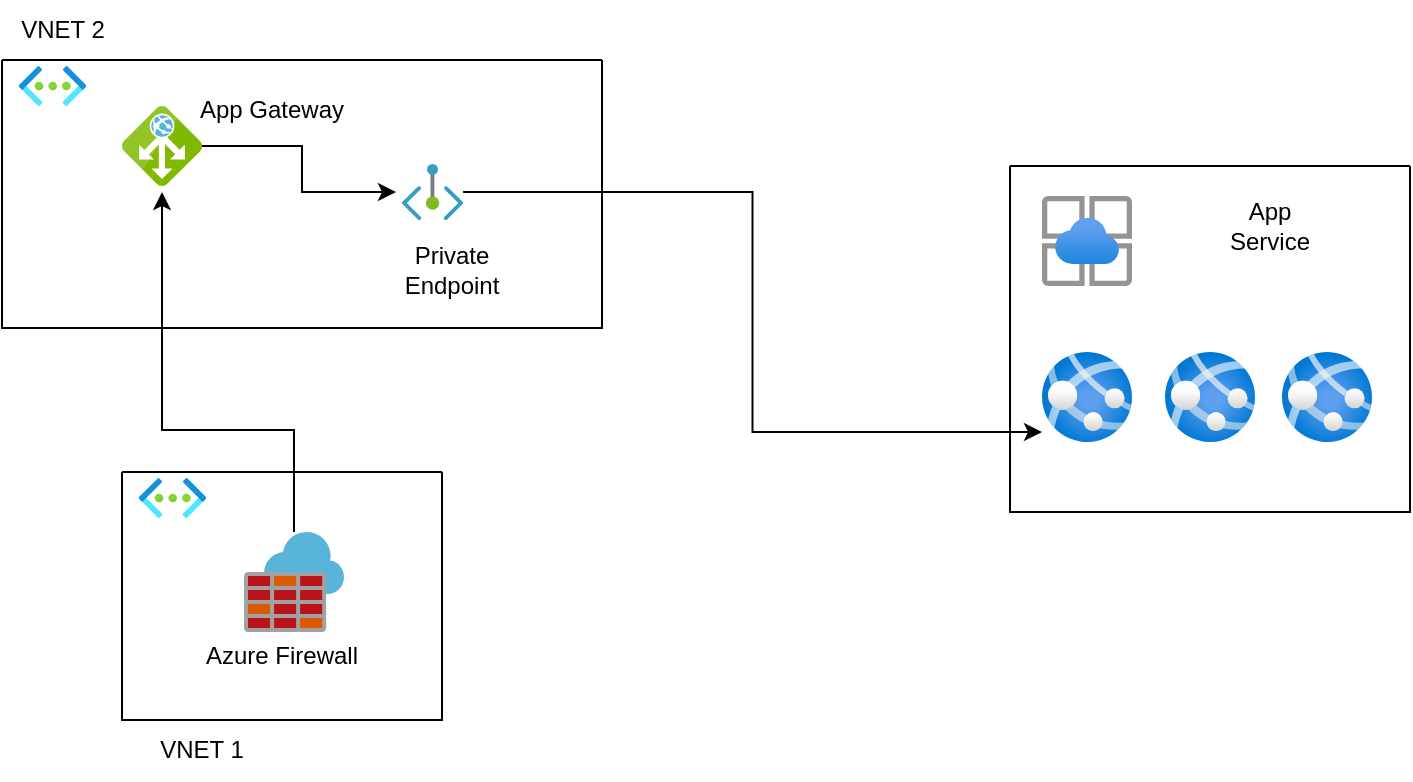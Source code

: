 <mxfile version="24.4.13" type="github">
  <diagram name="Page-1" id="vxd-_dVSEoaol9O9_Bbx">
    <mxGraphModel dx="1434" dy="759" grid="1" gridSize="10" guides="1" tooltips="1" connect="1" arrows="1" fold="1" page="1" pageScale="1" pageWidth="850" pageHeight="1100" math="0" shadow="0">
      <root>
        <mxCell id="0" />
        <mxCell id="1" parent="0" />
        <mxCell id="Pq4CZ3vSwKTIHolnJaVL-7" value="" style="swimlane;startSize=0;" vertex="1" parent="1">
          <mxGeometry x="90" y="396" width="160" height="124" as="geometry" />
        </mxCell>
        <mxCell id="Pq4CZ3vSwKTIHolnJaVL-1" value="" style="image;sketch=0;aspect=fixed;html=1;points=[];align=center;fontSize=12;image=img/lib/mscae/Azure_Firewall.svg;" vertex="1" parent="Pq4CZ3vSwKTIHolnJaVL-7">
          <mxGeometry x="61" y="30" width="50" height="50" as="geometry" />
        </mxCell>
        <mxCell id="Pq4CZ3vSwKTIHolnJaVL-5" value="" style="image;aspect=fixed;html=1;points=[];align=center;fontSize=12;image=img/lib/azure2/networking/Virtual_Networks.svg;" vertex="1" parent="Pq4CZ3vSwKTIHolnJaVL-7">
          <mxGeometry x="8.5" y="3" width="33.5" height="20" as="geometry" />
        </mxCell>
        <mxCell id="Pq4CZ3vSwKTIHolnJaVL-27" value="Azure Firewall" style="text;html=1;align=center;verticalAlign=middle;whiteSpace=wrap;rounded=0;" vertex="1" parent="Pq4CZ3vSwKTIHolnJaVL-7">
          <mxGeometry x="25" y="74" width="110" height="36" as="geometry" />
        </mxCell>
        <mxCell id="Pq4CZ3vSwKTIHolnJaVL-9" value="" style="swimlane;startSize=0;" vertex="1" parent="1">
          <mxGeometry x="30" y="190" width="300" height="134" as="geometry" />
        </mxCell>
        <mxCell id="Pq4CZ3vSwKTIHolnJaVL-11" value="" style="image;aspect=fixed;html=1;points=[];align=center;fontSize=12;image=img/lib/azure2/networking/Virtual_Networks.svg;" vertex="1" parent="Pq4CZ3vSwKTIHolnJaVL-9">
          <mxGeometry x="8.5" y="3" width="33.5" height="20" as="geometry" />
        </mxCell>
        <mxCell id="Pq4CZ3vSwKTIHolnJaVL-2" value="" style="image;sketch=0;aspect=fixed;html=1;points=[];align=center;fontSize=12;image=img/lib/mscae/Application_Gateway.svg;" vertex="1" parent="Pq4CZ3vSwKTIHolnJaVL-9">
          <mxGeometry x="60" y="23" width="40" height="40" as="geometry" />
        </mxCell>
        <mxCell id="Pq4CZ3vSwKTIHolnJaVL-3" value="" style="image;aspect=fixed;html=1;points=[];align=center;fontSize=12;image=img/lib/azure2/networking/Private_Endpoint.svg;" vertex="1" parent="Pq4CZ3vSwKTIHolnJaVL-9">
          <mxGeometry x="200" y="52" width="30.54" height="28" as="geometry" />
        </mxCell>
        <mxCell id="Pq4CZ3vSwKTIHolnJaVL-16" style="edgeStyle=orthogonalEdgeStyle;rounded=0;orthogonalLoop=1;jettySize=auto;html=1;entryX=-0.098;entryY=0.5;entryDx=0;entryDy=0;entryPerimeter=0;" edge="1" parent="Pq4CZ3vSwKTIHolnJaVL-9" source="Pq4CZ3vSwKTIHolnJaVL-2" target="Pq4CZ3vSwKTIHolnJaVL-3">
          <mxGeometry relative="1" as="geometry" />
        </mxCell>
        <mxCell id="Pq4CZ3vSwKTIHolnJaVL-25" value="Private Endpoint" style="text;html=1;align=center;verticalAlign=middle;whiteSpace=wrap;rounded=0;" vertex="1" parent="Pq4CZ3vSwKTIHolnJaVL-9">
          <mxGeometry x="210.27" y="90" width="29.73" height="30" as="geometry" />
        </mxCell>
        <mxCell id="Pq4CZ3vSwKTIHolnJaVL-26" value="App Gateway" style="text;html=1;align=center;verticalAlign=middle;whiteSpace=wrap;rounded=0;" vertex="1" parent="Pq4CZ3vSwKTIHolnJaVL-9">
          <mxGeometry x="90" y="10" width="90" height="30" as="geometry" />
        </mxCell>
        <mxCell id="Pq4CZ3vSwKTIHolnJaVL-15" value="" style="swimlane;startSize=0;" vertex="1" parent="1">
          <mxGeometry x="534" y="243" width="200" height="173" as="geometry" />
        </mxCell>
        <mxCell id="Pq4CZ3vSwKTIHolnJaVL-18" value="" style="image;aspect=fixed;html=1;points=[];align=center;fontSize=12;image=img/lib/azure2/app_services/App_Service_Environments.svg;" vertex="1" parent="Pq4CZ3vSwKTIHolnJaVL-15">
          <mxGeometry x="16" y="15" width="45" height="45" as="geometry" />
        </mxCell>
        <mxCell id="Pq4CZ3vSwKTIHolnJaVL-19" value="" style="image;aspect=fixed;html=1;points=[];align=center;fontSize=12;image=img/lib/azure2/app_services/App_Services.svg;" vertex="1" parent="Pq4CZ3vSwKTIHolnJaVL-15">
          <mxGeometry x="16" y="93" width="45" height="45" as="geometry" />
        </mxCell>
        <mxCell id="Pq4CZ3vSwKTIHolnJaVL-21" value="" style="image;aspect=fixed;html=1;points=[];align=center;fontSize=12;image=img/lib/azure2/app_services/App_Services.svg;" vertex="1" parent="Pq4CZ3vSwKTIHolnJaVL-15">
          <mxGeometry x="136" y="93" width="45" height="45" as="geometry" />
        </mxCell>
        <mxCell id="Pq4CZ3vSwKTIHolnJaVL-20" value="" style="image;aspect=fixed;html=1;points=[];align=center;fontSize=12;image=img/lib/azure2/app_services/App_Services.svg;" vertex="1" parent="Pq4CZ3vSwKTIHolnJaVL-15">
          <mxGeometry x="77.5" y="93" width="45" height="45" as="geometry" />
        </mxCell>
        <mxCell id="Pq4CZ3vSwKTIHolnJaVL-24" value="App Service" style="text;strokeColor=none;align=center;fillColor=none;html=1;verticalAlign=middle;whiteSpace=wrap;rounded=0;" vertex="1" parent="Pq4CZ3vSwKTIHolnJaVL-15">
          <mxGeometry x="100" y="15" width="60" height="30" as="geometry" />
        </mxCell>
        <mxCell id="Pq4CZ3vSwKTIHolnJaVL-17" style="edgeStyle=orthogonalEdgeStyle;rounded=0;orthogonalLoop=1;jettySize=auto;html=1;entryX=0.5;entryY=1.075;entryDx=0;entryDy=0;entryPerimeter=0;" edge="1" parent="1" source="Pq4CZ3vSwKTIHolnJaVL-1" target="Pq4CZ3vSwKTIHolnJaVL-2">
          <mxGeometry relative="1" as="geometry">
            <Array as="points">
              <mxPoint x="176" y="375" />
              <mxPoint x="110" y="375" />
            </Array>
          </mxGeometry>
        </mxCell>
        <mxCell id="Pq4CZ3vSwKTIHolnJaVL-22" style="edgeStyle=orthogonalEdgeStyle;rounded=0;orthogonalLoop=1;jettySize=auto;html=1;entryX=0;entryY=0.889;entryDx=0;entryDy=0;entryPerimeter=0;" edge="1" parent="1" source="Pq4CZ3vSwKTIHolnJaVL-3" target="Pq4CZ3vSwKTIHolnJaVL-19">
          <mxGeometry relative="1" as="geometry" />
        </mxCell>
        <mxCell id="Pq4CZ3vSwKTIHolnJaVL-28" value="VNET 1" style="text;html=1;align=center;verticalAlign=middle;whiteSpace=wrap;rounded=0;" vertex="1" parent="1">
          <mxGeometry x="90" y="520" width="80" height="30" as="geometry" />
        </mxCell>
        <mxCell id="Pq4CZ3vSwKTIHolnJaVL-29" value="VNET 2" style="text;html=1;align=center;verticalAlign=middle;whiteSpace=wrap;rounded=0;" vertex="1" parent="1">
          <mxGeometry x="30" y="160" width="61" height="30" as="geometry" />
        </mxCell>
      </root>
    </mxGraphModel>
  </diagram>
</mxfile>

